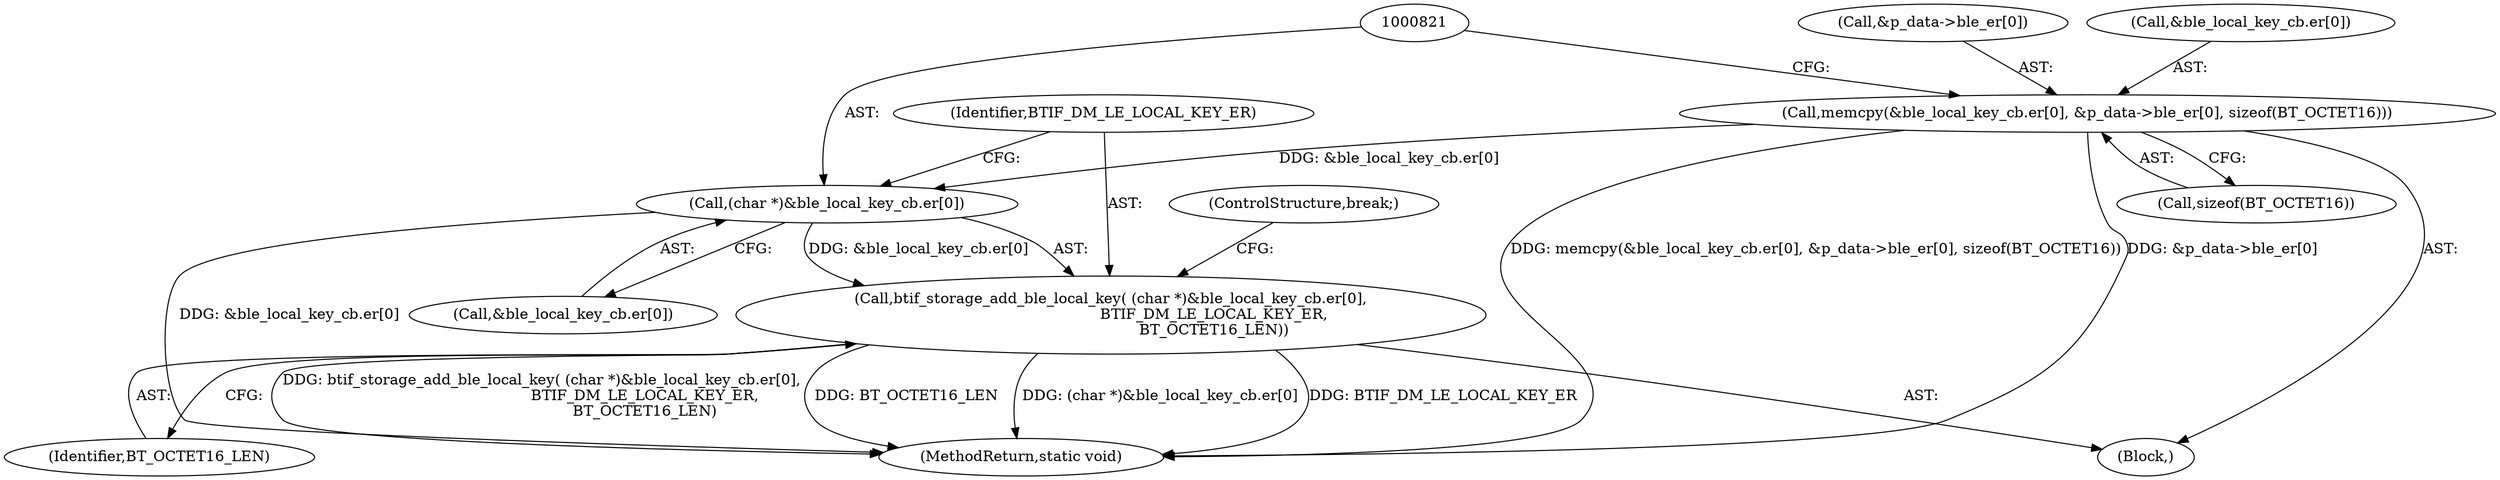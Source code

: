 digraph "0_Android_472271b153c5dc53c28beac55480a8d8434b2d5c_13@API" {
"1000804" [label="(Call,memcpy(&ble_local_key_cb.er[0], &p_data->ble_er[0], sizeof(BT_OCTET16)))"];
"1000820" [label="(Call,(char *)&ble_local_key_cb.er[0])"];
"1000819" [label="(Call,btif_storage_add_ble_local_key( (char *)&ble_local_key_cb.er[0],\n                                            BTIF_DM_LE_LOCAL_KEY_ER,\n                                            BT_OCTET16_LEN))"];
"1000805" [label="(Call,&ble_local_key_cb.er[0])"];
"1000817" [label="(Call,sizeof(BT_OCTET16))"];
"1000819" [label="(Call,btif_storage_add_ble_local_key( (char *)&ble_local_key_cb.er[0],\n                                            BTIF_DM_LE_LOCAL_KEY_ER,\n                                            BT_OCTET16_LEN))"];
"1000132" [label="(Block,)"];
"1000828" [label="(Identifier,BTIF_DM_LE_LOCAL_KEY_ER)"];
"1000820" [label="(Call,(char *)&ble_local_key_cb.er[0])"];
"1000822" [label="(Call,&ble_local_key_cb.er[0])"];
"1000804" [label="(Call,memcpy(&ble_local_key_cb.er[0], &p_data->ble_er[0], sizeof(BT_OCTET16)))"];
"1000830" [label="(ControlStructure,break;)"];
"1000811" [label="(Call,&p_data->ble_er[0])"];
"1001051" [label="(MethodReturn,static void)"];
"1000829" [label="(Identifier,BT_OCTET16_LEN)"];
"1000804" -> "1000132"  [label="AST: "];
"1000804" -> "1000817"  [label="CFG: "];
"1000805" -> "1000804"  [label="AST: "];
"1000811" -> "1000804"  [label="AST: "];
"1000817" -> "1000804"  [label="AST: "];
"1000821" -> "1000804"  [label="CFG: "];
"1000804" -> "1001051"  [label="DDG: &p_data->ble_er[0]"];
"1000804" -> "1001051"  [label="DDG: memcpy(&ble_local_key_cb.er[0], &p_data->ble_er[0], sizeof(BT_OCTET16))"];
"1000804" -> "1000820"  [label="DDG: &ble_local_key_cb.er[0]"];
"1000820" -> "1000819"  [label="AST: "];
"1000820" -> "1000822"  [label="CFG: "];
"1000821" -> "1000820"  [label="AST: "];
"1000822" -> "1000820"  [label="AST: "];
"1000828" -> "1000820"  [label="CFG: "];
"1000820" -> "1001051"  [label="DDG: &ble_local_key_cb.er[0]"];
"1000820" -> "1000819"  [label="DDG: &ble_local_key_cb.er[0]"];
"1000819" -> "1000132"  [label="AST: "];
"1000819" -> "1000829"  [label="CFG: "];
"1000828" -> "1000819"  [label="AST: "];
"1000829" -> "1000819"  [label="AST: "];
"1000830" -> "1000819"  [label="CFG: "];
"1000819" -> "1001051"  [label="DDG: BT_OCTET16_LEN"];
"1000819" -> "1001051"  [label="DDG: (char *)&ble_local_key_cb.er[0]"];
"1000819" -> "1001051"  [label="DDG: BTIF_DM_LE_LOCAL_KEY_ER"];
"1000819" -> "1001051"  [label="DDG: btif_storage_add_ble_local_key( (char *)&ble_local_key_cb.er[0],\n                                            BTIF_DM_LE_LOCAL_KEY_ER,\n                                            BT_OCTET16_LEN)"];
}
